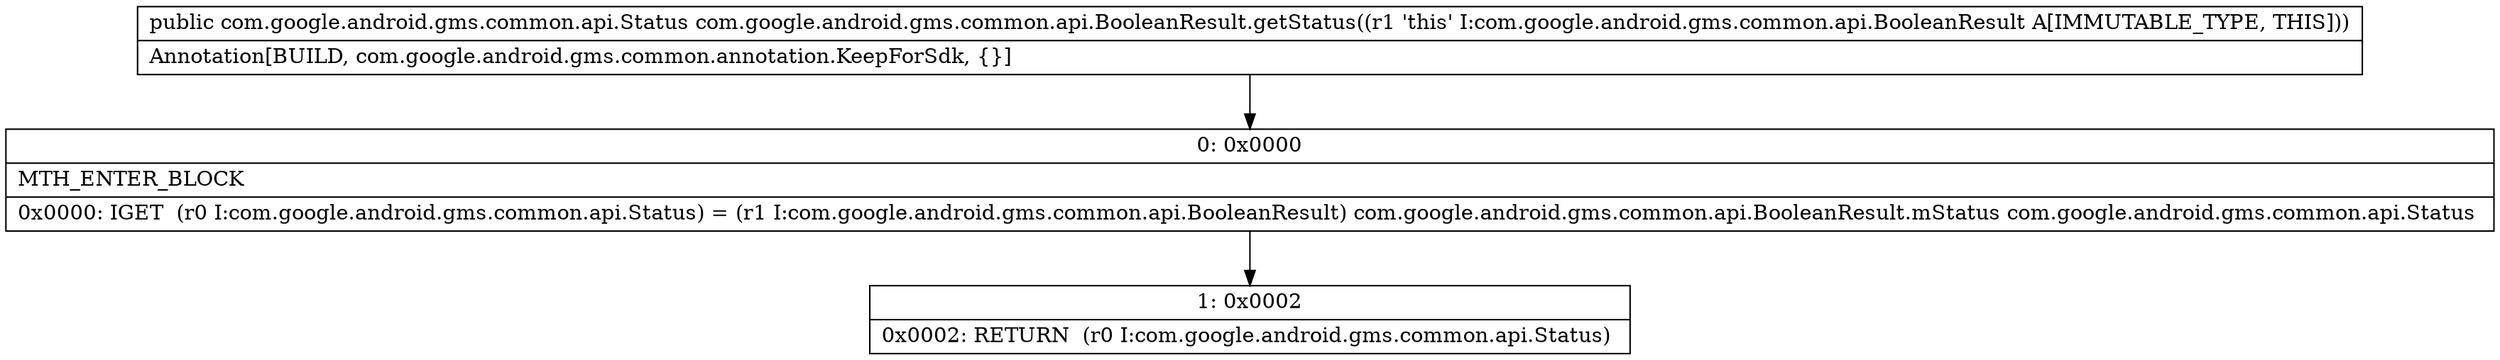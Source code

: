 digraph "CFG forcom.google.android.gms.common.api.BooleanResult.getStatus()Lcom\/google\/android\/gms\/common\/api\/Status;" {
Node_0 [shape=record,label="{0\:\ 0x0000|MTH_ENTER_BLOCK\l|0x0000: IGET  (r0 I:com.google.android.gms.common.api.Status) = (r1 I:com.google.android.gms.common.api.BooleanResult) com.google.android.gms.common.api.BooleanResult.mStatus com.google.android.gms.common.api.Status \l}"];
Node_1 [shape=record,label="{1\:\ 0x0002|0x0002: RETURN  (r0 I:com.google.android.gms.common.api.Status) \l}"];
MethodNode[shape=record,label="{public com.google.android.gms.common.api.Status com.google.android.gms.common.api.BooleanResult.getStatus((r1 'this' I:com.google.android.gms.common.api.BooleanResult A[IMMUTABLE_TYPE, THIS]))  | Annotation[BUILD, com.google.android.gms.common.annotation.KeepForSdk, \{\}]\l}"];
MethodNode -> Node_0;
Node_0 -> Node_1;
}

